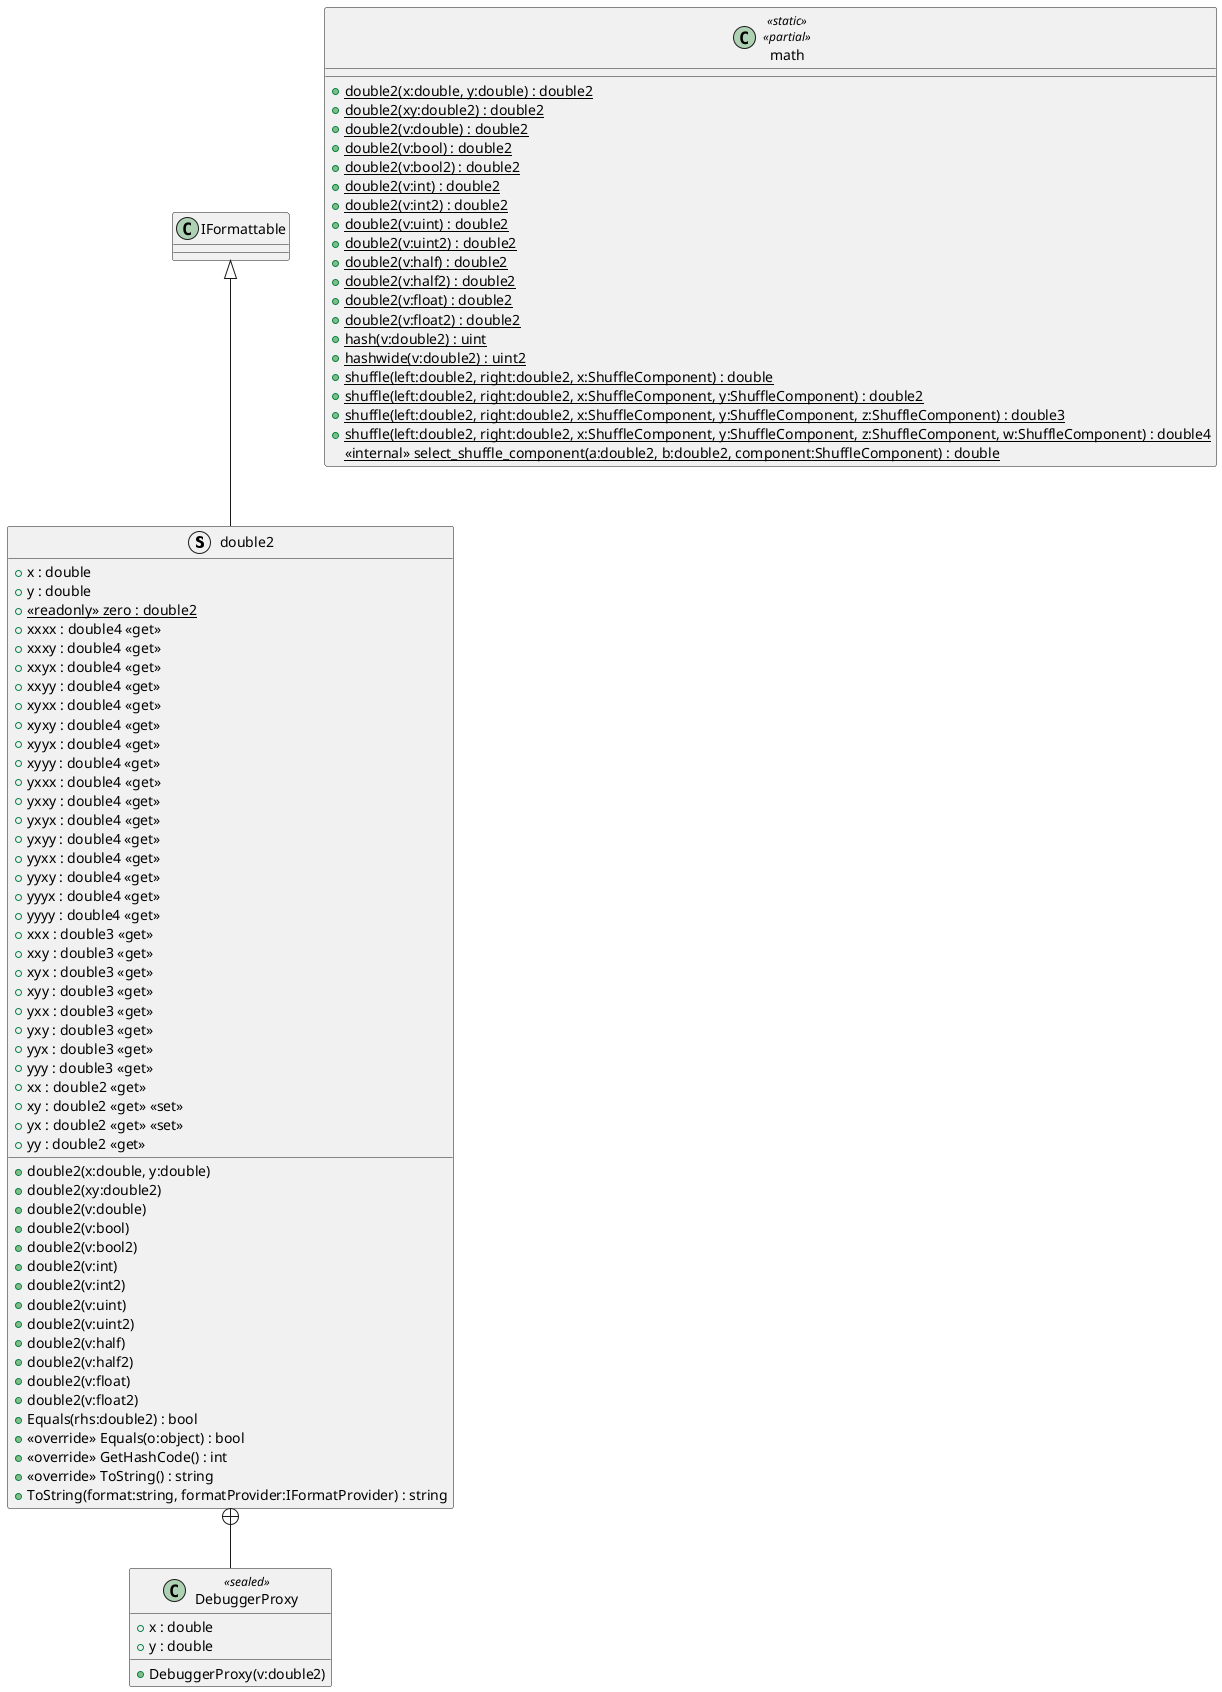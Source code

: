 @startuml
struct double2 {
    + x : double
    + y : double
    + {static} <<readonly>> zero : double2
    + double2(x:double, y:double)
    + double2(xy:double2)
    + double2(v:double)
    + double2(v:bool)
    + double2(v:bool2)
    + double2(v:int)
    + double2(v:int2)
    + double2(v:uint)
    + double2(v:uint2)
    + double2(v:half)
    + double2(v:half2)
    + double2(v:float)
    + double2(v:float2)
    + xxxx : double4 <<get>>
    + xxxy : double4 <<get>>
    + xxyx : double4 <<get>>
    + xxyy : double4 <<get>>
    + xyxx : double4 <<get>>
    + xyxy : double4 <<get>>
    + xyyx : double4 <<get>>
    + xyyy : double4 <<get>>
    + yxxx : double4 <<get>>
    + yxxy : double4 <<get>>
    + yxyx : double4 <<get>>
    + yxyy : double4 <<get>>
    + yyxx : double4 <<get>>
    + yyxy : double4 <<get>>
    + yyyx : double4 <<get>>
    + yyyy : double4 <<get>>
    + xxx : double3 <<get>>
    + xxy : double3 <<get>>
    + xyx : double3 <<get>>
    + xyy : double3 <<get>>
    + yxx : double3 <<get>>
    + yxy : double3 <<get>>
    + yyx : double3 <<get>>
    + yyy : double3 <<get>>
    + xx : double2 <<get>>
    + xy : double2 <<get>> <<set>>
    + yx : double2 <<get>> <<set>>
    + yy : double2 <<get>>
    + Equals(rhs:double2) : bool
    + <<override>> Equals(o:object) : bool
    + <<override>> GetHashCode() : int
    + <<override>> ToString() : string
    + ToString(format:string, formatProvider:IFormatProvider) : string
}
class math <<static>> <<partial>> {
    + {static} double2(x:double, y:double) : double2
    + {static} double2(xy:double2) : double2
    + {static} double2(v:double) : double2
    + {static} double2(v:bool) : double2
    + {static} double2(v:bool2) : double2
    + {static} double2(v:int) : double2
    + {static} double2(v:int2) : double2
    + {static} double2(v:uint) : double2
    + {static} double2(v:uint2) : double2
    + {static} double2(v:half) : double2
    + {static} double2(v:half2) : double2
    + {static} double2(v:float) : double2
    + {static} double2(v:float2) : double2
    + {static} hash(v:double2) : uint
    + {static} hashwide(v:double2) : uint2
    + {static} shuffle(left:double2, right:double2, x:ShuffleComponent) : double
    + {static} shuffle(left:double2, right:double2, x:ShuffleComponent, y:ShuffleComponent) : double2
    + {static} shuffle(left:double2, right:double2, x:ShuffleComponent, y:ShuffleComponent, z:ShuffleComponent) : double3
    + {static} shuffle(left:double2, right:double2, x:ShuffleComponent, y:ShuffleComponent, z:ShuffleComponent, w:ShuffleComponent) : double4
    <<internal>> {static} select_shuffle_component(a:double2, b:double2, component:ShuffleComponent) : double
}
class DebuggerProxy <<sealed>> {
    + x : double
    + y : double
    + DebuggerProxy(v:double2)
}
IFormattable <|-- double2
double2 +-- DebuggerProxy
@enduml
